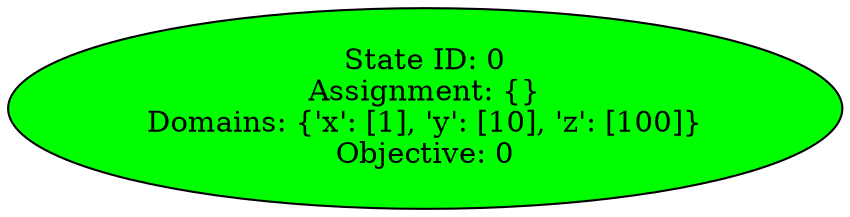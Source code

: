 digraph G {
spline=line;
"State ID: 0
Assignment: {}
Domains: {'x': [1], 'y': [10], 'z': [100]}
Objective: 0" [style=filled fillcolor=green];
}